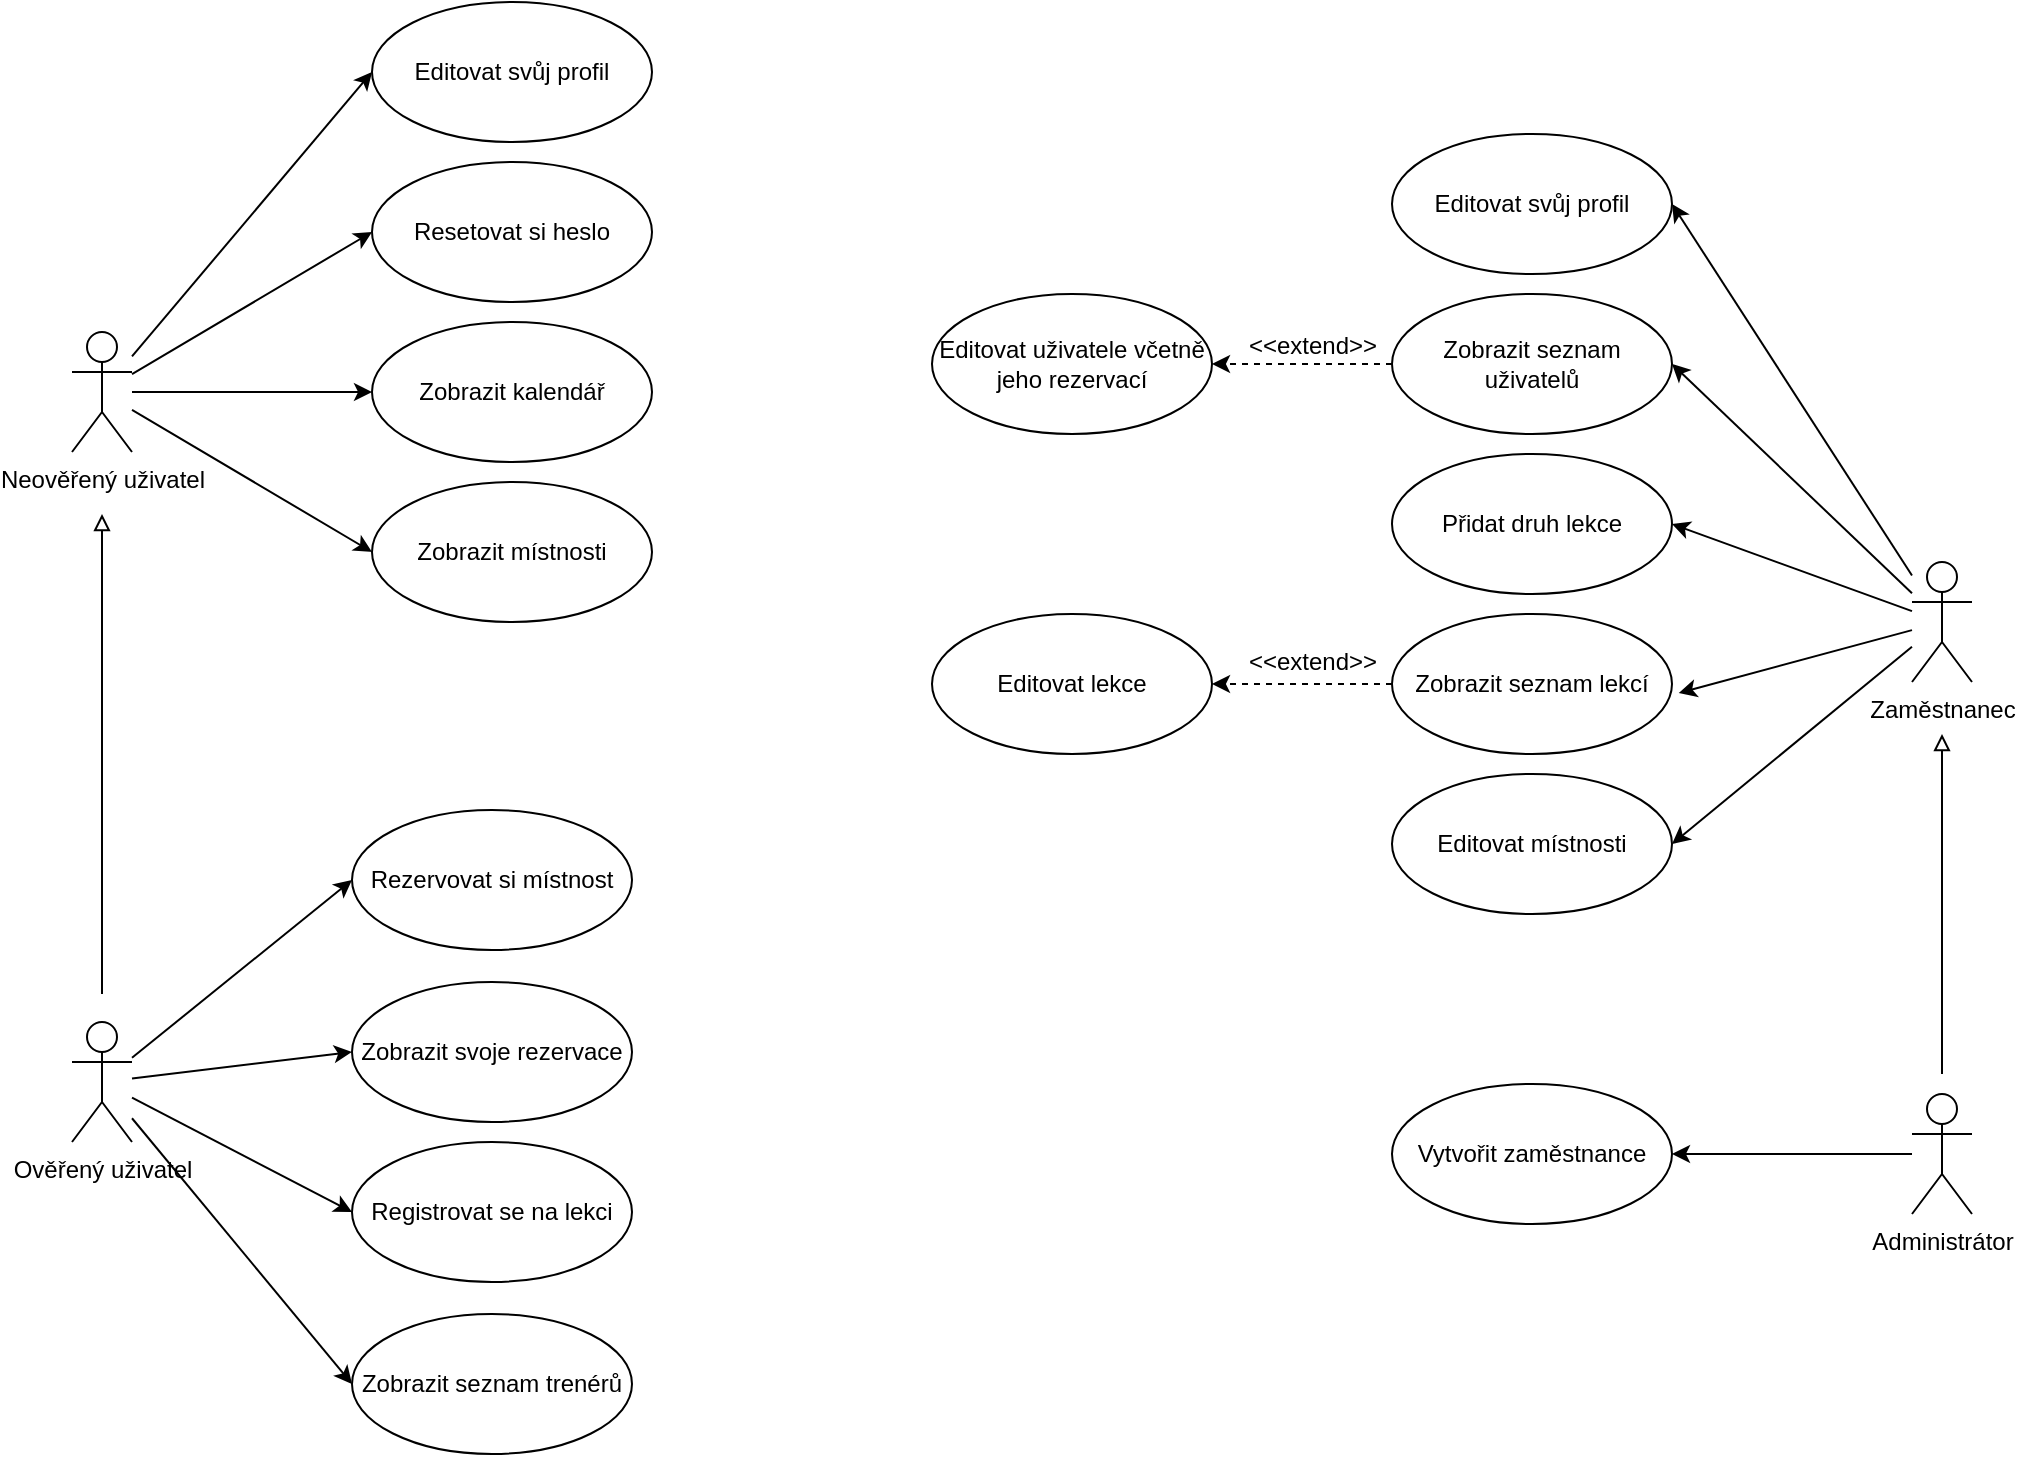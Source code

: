 <mxfile>
    <diagram id="w9ufWfJKwU2GxmY45-4Y" name="Stránka-1">
        <mxGraphModel dx="1758" dy="1126" grid="1" gridSize="10" guides="1" tooltips="1" connect="1" arrows="1" fold="1" page="1" pageScale="1" pageWidth="1169" pageHeight="827" math="0" shadow="0">
            <root>
                <mxCell id="0"/>
                <mxCell id="1" parent="0"/>
                <mxCell id="31" style="edgeStyle=none;html=1;entryX=0;entryY=0.5;entryDx=0;entryDy=0;" parent="1" source="2" target="3" edge="1">
                    <mxGeometry relative="1" as="geometry"/>
                </mxCell>
                <mxCell id="32" style="edgeStyle=none;html=1;entryX=0;entryY=0.5;entryDx=0;entryDy=0;" parent="1" source="2" target="4" edge="1">
                    <mxGeometry relative="1" as="geometry"/>
                </mxCell>
                <mxCell id="35" style="edgeStyle=none;html=1;entryX=0;entryY=0.5;entryDx=0;entryDy=0;" parent="1" source="2" target="7" edge="1">
                    <mxGeometry relative="1" as="geometry"/>
                </mxCell>
                <mxCell id="45" style="edgeStyle=none;html=1;entryX=0;entryY=0.5;entryDx=0;entryDy=0;" edge="1" parent="1" source="2" target="44">
                    <mxGeometry relative="1" as="geometry"/>
                </mxCell>
                <mxCell id="2" value="Neověřený uživatel" style="shape=umlActor;html=1;verticalLabelPosition=bottom;verticalAlign=top;align=center;" parent="1" vertex="1">
                    <mxGeometry x="110" y="199" width="30" height="60" as="geometry"/>
                </mxCell>
                <mxCell id="3" value="Editovat svůj profil" style="ellipse;whiteSpace=wrap;html=1;" parent="1" vertex="1">
                    <mxGeometry x="260" y="34" width="140" height="70" as="geometry"/>
                </mxCell>
                <mxCell id="4" value="Resetovat si heslo" style="ellipse;whiteSpace=wrap;html=1;" parent="1" vertex="1">
                    <mxGeometry x="260" y="114" width="140" height="70" as="geometry"/>
                </mxCell>
                <mxCell id="6" value="Zobrazit svoje rezervace" style="ellipse;whiteSpace=wrap;html=1;" parent="1" vertex="1">
                    <mxGeometry x="250" y="524" width="140" height="70" as="geometry"/>
                </mxCell>
                <mxCell id="7" value="Zobrazit místnosti" style="ellipse;whiteSpace=wrap;html=1;" parent="1" vertex="1">
                    <mxGeometry x="260" y="274" width="140" height="70" as="geometry"/>
                </mxCell>
                <mxCell id="21" style="edgeStyle=none;html=1;entryX=1;entryY=0.5;entryDx=0;entryDy=0;" parent="1" source="8" target="16" edge="1">
                    <mxGeometry relative="1" as="geometry"/>
                </mxCell>
                <mxCell id="22" style="edgeStyle=none;html=1;entryX=1;entryY=0.5;entryDx=0;entryDy=0;" parent="1" source="8" target="12" edge="1">
                    <mxGeometry relative="1" as="geometry"/>
                </mxCell>
                <mxCell id="23" style="edgeStyle=none;html=1;entryX=1.024;entryY=0.565;entryDx=0;entryDy=0;entryPerimeter=0;" parent="1" source="8" target="17" edge="1">
                    <mxGeometry relative="1" as="geometry"/>
                </mxCell>
                <mxCell id="24" style="edgeStyle=none;html=1;entryX=1;entryY=0.5;entryDx=0;entryDy=0;" parent="1" source="8" target="14" edge="1">
                    <mxGeometry relative="1" as="geometry"/>
                </mxCell>
                <mxCell id="54" style="edgeStyle=none;html=1;entryX=1;entryY=0.5;entryDx=0;entryDy=0;" edge="1" parent="1" source="8" target="53">
                    <mxGeometry relative="1" as="geometry"/>
                </mxCell>
                <mxCell id="8" value="Zaměstnanec" style="shape=umlActor;html=1;verticalLabelPosition=bottom;verticalAlign=top;align=center;" parent="1" vertex="1">
                    <mxGeometry x="1030" y="314" width="30" height="60" as="geometry"/>
                </mxCell>
                <mxCell id="10" value="Editovat uživatele včetně jeho rezervací" style="ellipse;whiteSpace=wrap;html=1;" parent="1" vertex="1">
                    <mxGeometry x="540" y="180" width="140" height="70" as="geometry"/>
                </mxCell>
                <mxCell id="12" value="Přidat druh lekce" style="ellipse;whiteSpace=wrap;html=1;" parent="1" vertex="1">
                    <mxGeometry x="770" y="260" width="140" height="70" as="geometry"/>
                </mxCell>
                <mxCell id="13" value="Editovat lekce" style="ellipse;whiteSpace=wrap;html=1;" parent="1" vertex="1">
                    <mxGeometry x="540" y="340" width="140" height="70" as="geometry"/>
                </mxCell>
                <mxCell id="14" value="Editovat místnosti" style="ellipse;whiteSpace=wrap;html=1;" parent="1" vertex="1">
                    <mxGeometry x="770" y="420" width="140" height="70" as="geometry"/>
                </mxCell>
                <mxCell id="26" style="edgeStyle=none;html=1;dashed=1;" parent="1" source="16" target="10" edge="1">
                    <mxGeometry relative="1" as="geometry"/>
                </mxCell>
                <mxCell id="16" value="Zobrazit seznam uživatelů" style="ellipse;whiteSpace=wrap;html=1;" parent="1" vertex="1">
                    <mxGeometry x="770" y="180" width="140" height="70" as="geometry"/>
                </mxCell>
                <mxCell id="27" style="edgeStyle=none;html=1;entryX=1;entryY=0.5;entryDx=0;entryDy=0;dashed=1;" parent="1" source="17" target="13" edge="1">
                    <mxGeometry relative="1" as="geometry"/>
                </mxCell>
                <mxCell id="17" value="Zobrazit seznam lekcí" style="ellipse;whiteSpace=wrap;html=1;" parent="1" vertex="1">
                    <mxGeometry x="770" y="340" width="140" height="70" as="geometry"/>
                </mxCell>
                <mxCell id="30" value="Registrovat&amp;nbsp;se na lekci" style="ellipse;whiteSpace=wrap;html=1;" parent="1" vertex="1">
                    <mxGeometry x="250" y="604" width="140" height="70" as="geometry"/>
                </mxCell>
                <mxCell id="39" value="&amp;lt;&amp;lt;extend&amp;gt;&amp;gt;" style="text;html=1;align=center;verticalAlign=middle;resizable=0;points=[];autosize=1;strokeColor=none;fillColor=none;" parent="1" vertex="1">
                    <mxGeometry x="690" y="196" width="80" height="20" as="geometry"/>
                </mxCell>
                <mxCell id="40" value="&amp;lt;&amp;lt;extend&amp;gt;&amp;gt;" style="text;html=1;align=center;verticalAlign=middle;resizable=0;points=[];autosize=1;strokeColor=none;fillColor=none;" parent="1" vertex="1">
                    <mxGeometry x="690" y="354" width="80" height="20" as="geometry"/>
                </mxCell>
                <mxCell id="41" value="Rezervovat si místnost" style="ellipse;whiteSpace=wrap;html=1;" vertex="1" parent="1">
                    <mxGeometry x="250" y="438" width="140" height="70" as="geometry"/>
                </mxCell>
                <mxCell id="47" style="edgeStyle=none;html=1;entryX=0;entryY=0.5;entryDx=0;entryDy=0;" edge="1" parent="1" source="43" target="41">
                    <mxGeometry relative="1" as="geometry"/>
                </mxCell>
                <mxCell id="48" style="edgeStyle=none;html=1;entryX=0;entryY=0.5;entryDx=0;entryDy=0;" edge="1" parent="1" source="43" target="6">
                    <mxGeometry relative="1" as="geometry"/>
                </mxCell>
                <mxCell id="49" style="edgeStyle=none;html=1;entryX=0;entryY=0.5;entryDx=0;entryDy=0;" edge="1" parent="1" source="43" target="30">
                    <mxGeometry relative="1" as="geometry"/>
                </mxCell>
                <mxCell id="50" style="edgeStyle=none;html=1;entryX=0;entryY=0.5;entryDx=0;entryDy=0;" edge="1" parent="1" source="43" target="46">
                    <mxGeometry relative="1" as="geometry"/>
                </mxCell>
                <mxCell id="57" style="edgeStyle=none;html=1;endArrow=block;endFill=0;" edge="1" parent="1">
                    <mxGeometry relative="1" as="geometry">
                        <mxPoint x="125" y="290" as="targetPoint"/>
                        <mxPoint x="125" y="530" as="sourcePoint"/>
                    </mxGeometry>
                </mxCell>
                <mxCell id="43" value="Ověřený uživatel" style="shape=umlActor;html=1;verticalLabelPosition=bottom;verticalAlign=top;align=center;" vertex="1" parent="1">
                    <mxGeometry x="110" y="544" width="30" height="60" as="geometry"/>
                </mxCell>
                <mxCell id="44" value="Zobrazit kalendář" style="ellipse;whiteSpace=wrap;html=1;" vertex="1" parent="1">
                    <mxGeometry x="260" y="194" width="140" height="70" as="geometry"/>
                </mxCell>
                <mxCell id="46" value="Zobrazit seznam trenérů" style="ellipse;whiteSpace=wrap;html=1;" vertex="1" parent="1">
                    <mxGeometry x="250" y="690" width="140" height="70" as="geometry"/>
                </mxCell>
                <mxCell id="55" style="edgeStyle=none;html=1;entryX=1;entryY=0.5;entryDx=0;entryDy=0;" edge="1" parent="1" source="51" target="52">
                    <mxGeometry relative="1" as="geometry"/>
                </mxCell>
                <mxCell id="56" style="edgeStyle=none;html=1;endArrow=block;endFill=0;" edge="1" parent="1">
                    <mxGeometry relative="1" as="geometry">
                        <mxPoint x="1045" y="400" as="targetPoint"/>
                        <mxPoint x="1045" y="570" as="sourcePoint"/>
                    </mxGeometry>
                </mxCell>
                <mxCell id="51" value="Administrátor" style="shape=umlActor;html=1;verticalLabelPosition=bottom;verticalAlign=top;align=center;" vertex="1" parent="1">
                    <mxGeometry x="1030" y="580" width="30" height="60" as="geometry"/>
                </mxCell>
                <mxCell id="52" value="Vytvořit zaměstnance" style="ellipse;whiteSpace=wrap;html=1;" vertex="1" parent="1">
                    <mxGeometry x="770" y="575" width="140" height="70" as="geometry"/>
                </mxCell>
                <mxCell id="53" value="Editovat svůj profil" style="ellipse;whiteSpace=wrap;html=1;" vertex="1" parent="1">
                    <mxGeometry x="770" y="100" width="140" height="70" as="geometry"/>
                </mxCell>
            </root>
        </mxGraphModel>
    </diagram>
</mxfile>